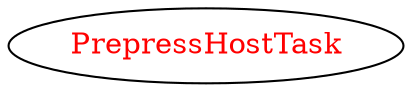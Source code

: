digraph dependencyGraph {
 concentrate=true;
 ranksep="2.0";
 rankdir="LR"; 
 splines="ortho";
"PrepressHostTask" [fontcolor="red"];
}